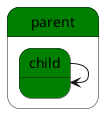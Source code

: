 {
  "sha1": "eundyi2uzqjffk9o1ml4i0t8uhmpt1s",
  "insertion": {
    "when": "2024-06-01T09:03:05.112Z",
    "url": "https://github.com/plantuml/plantuml/issues/1090",
    "user": "plantuml@gmail.com"
  }
}
@startuml
skinparam StateBackgroundColor green
state parent {
    child --> child
}
@enduml

